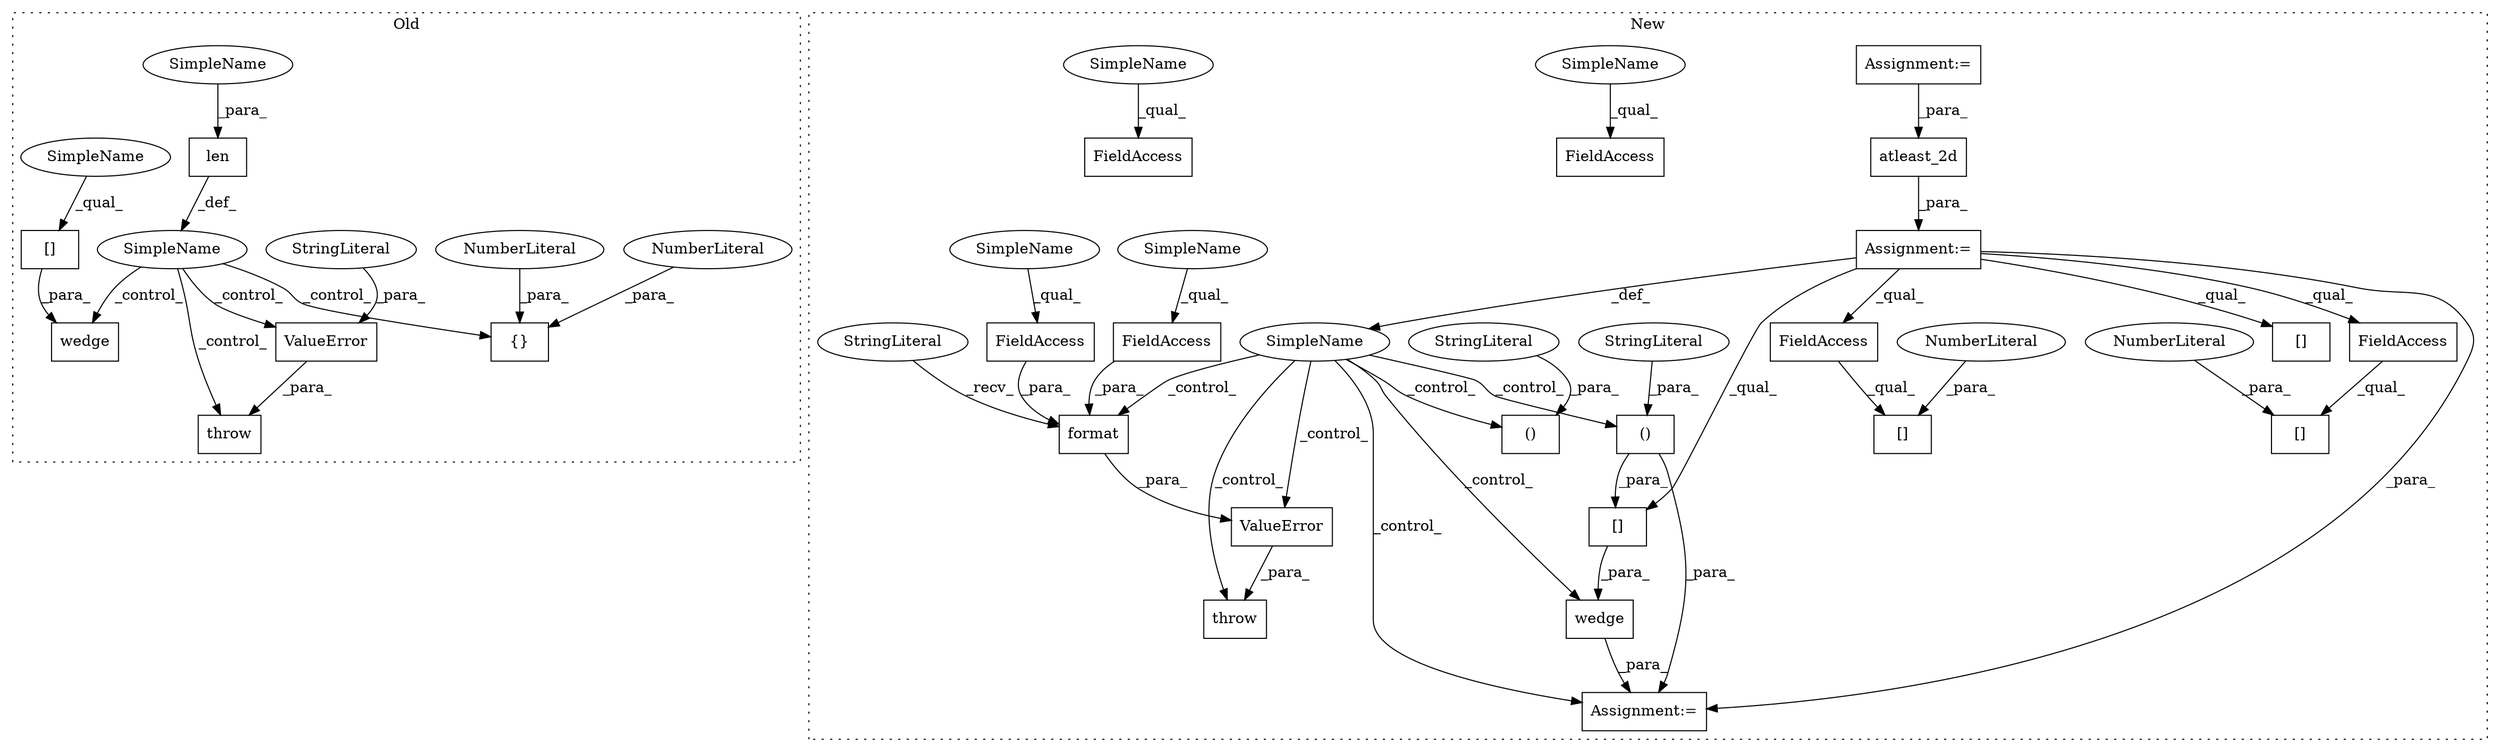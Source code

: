 digraph G {
subgraph cluster0 {
1 [label="wedge" a="32" s="1349,1377" l="6,1" shape="box"];
6 [label="len" a="32" s="1209,1215" l="4,1" shape="box"];
9 [label="ValueError" a="32" s="1243,1277" l="11,1" shape="box"];
12 [label="[]" a="2" s="1355,1376" l="3,1" shape="box"];
14 [label="{}" a="4" s="1441,1449" l="1,1" shape="box"];
15 [label="NumberLiteral" a="34" s="1446" l="1" shape="ellipse"];
17 [label="NumberLiteral" a="34" s="1444" l="1" shape="ellipse"];
23 [label="SimpleName" a="42" s="" l="" shape="ellipse"];
24 [label="StringLiteral" a="45" s="1254" l="23" shape="ellipse"];
29 [label="throw" a="53" s="1237" l="6" shape="box"];
37 [label="SimpleName" a="42" s="1213" l="2" shape="ellipse"];
38 [label="SimpleName" a="42" s="1355" l="2" shape="ellipse"];
label = "Old";
style="dotted";
}
subgraph cluster1 {
2 [label="()" a="106" s="1551" l="47" shape="box"];
3 [label="atleast_2d" a="32" s="1238,1251" l="11,1" shape="box"];
4 [label="()" a="106" s="1615" l="61" shape="box"];
5 [label="wedge" a="32" s="1537,1600" l="6,1" shape="box"];
7 [label="FieldAccess" a="22" s="1409" l="8" shape="box"];
8 [label="FieldAccess" a="22" s="1262" l="8" shape="box"];
10 [label="ValueError" a="32" s="1300,1371" l="11,1" shape="box"];
11 [label="[]" a="2" s="1409,1419" l="9,1" shape="box"];
13 [label="NumberLiteral" a="34" s="1418" l="1" shape="ellipse"];
16 [label="[]" a="2" s="1679,1734" l="8,2" shape="box"];
18 [label="format" a="32" s="1348,1370" l="7,1" shape="box"];
19 [label="[]" a="2" s="1543,1598" l="8,2" shape="box"];
20 [label="SimpleName" a="42" s="" l="" shape="ellipse"];
21 [label="[]" a="2" s="1262,1272" l="9,1" shape="box"];
22 [label="NumberLiteral" a="34" s="1271" l="1" shape="ellipse"];
25 [label="StringLiteral" a="45" s="1551" l="18" shape="ellipse"];
26 [label="StringLiteral" a="45" s="1311" l="36" shape="ellipse"];
27 [label="StringLiteral" a="45" s="1629" l="18" shape="ellipse"];
28 [label="throw" a="53" s="1294" l="6" shape="box"];
30 [label="FieldAccess" a="22" s="1363" l="7" shape="box"];
31 [label="FieldAccess" a="22" s="1355" l="7" shape="box"];
32 [label="FieldAccess" a="22" s="1421" l="7" shape="box"];
33 [label="FieldAccess" a="22" s="1429" l="7" shape="box"];
34 [label="Assignment:=" a="7" s="1532" l="1" shape="box"];
35 [label="Assignment:=" a="7" s="1181" l="2" shape="box"];
36 [label="Assignment:=" a="7" s="1231" l="1" shape="box"];
39 [label="SimpleName" a="42" s="1355" l="3" shape="ellipse"];
40 [label="SimpleName" a="42" s="1363" l="3" shape="ellipse"];
41 [label="SimpleName" a="42" s="1429" l="3" shape="ellipse"];
42 [label="SimpleName" a="42" s="1421" l="3" shape="ellipse"];
label = "New";
style="dotted";
}
2 -> 19 [label="_para_"];
2 -> 34 [label="_para_"];
3 -> 36 [label="_para_"];
5 -> 34 [label="_para_"];
6 -> 23 [label="_def_"];
7 -> 11 [label="_qual_"];
8 -> 21 [label="_qual_"];
9 -> 29 [label="_para_"];
10 -> 28 [label="_para_"];
12 -> 1 [label="_para_"];
13 -> 11 [label="_para_"];
15 -> 14 [label="_para_"];
17 -> 14 [label="_para_"];
18 -> 10 [label="_para_"];
19 -> 5 [label="_para_"];
20 -> 2 [label="_control_"];
20 -> 5 [label="_control_"];
20 -> 34 [label="_control_"];
20 -> 18 [label="_control_"];
20 -> 28 [label="_control_"];
20 -> 10 [label="_control_"];
20 -> 4 [label="_control_"];
22 -> 21 [label="_para_"];
23 -> 1 [label="_control_"];
23 -> 9 [label="_control_"];
23 -> 14 [label="_control_"];
23 -> 29 [label="_control_"];
24 -> 9 [label="_para_"];
25 -> 2 [label="_para_"];
26 -> 18 [label="_recv_"];
27 -> 4 [label="_para_"];
30 -> 18 [label="_para_"];
31 -> 18 [label="_para_"];
35 -> 3 [label="_para_"];
36 -> 7 [label="_qual_"];
36 -> 16 [label="_qual_"];
36 -> 19 [label="_qual_"];
36 -> 20 [label="_def_"];
36 -> 34 [label="_para_"];
36 -> 8 [label="_qual_"];
37 -> 6 [label="_para_"];
38 -> 12 [label="_qual_"];
39 -> 31 [label="_qual_"];
40 -> 30 [label="_qual_"];
41 -> 33 [label="_qual_"];
42 -> 32 [label="_qual_"];
}